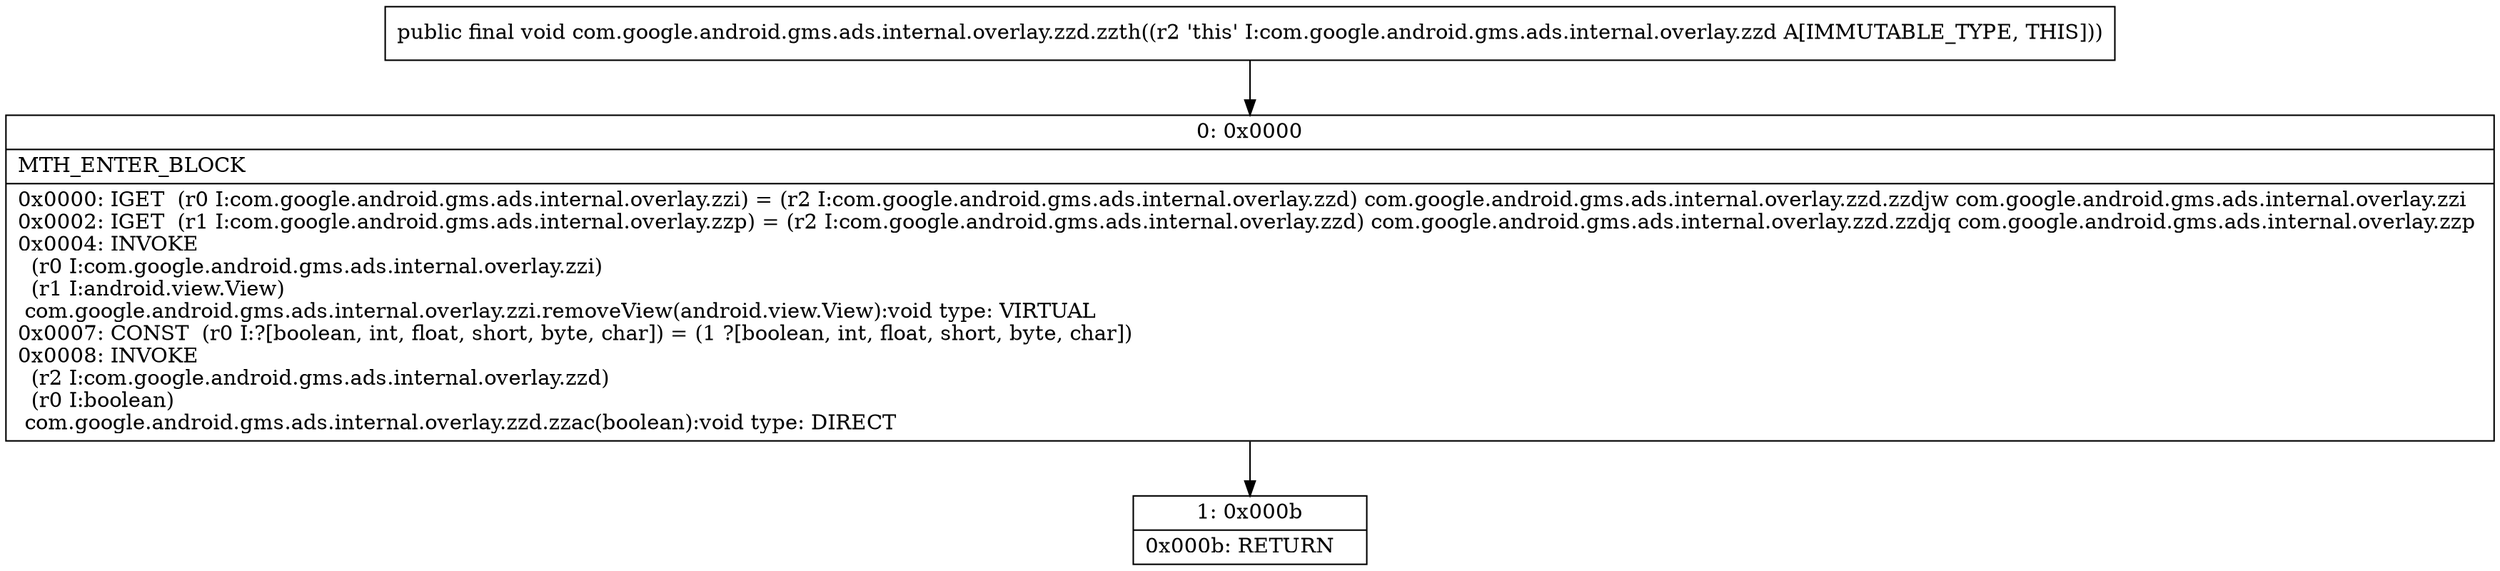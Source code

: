 digraph "CFG forcom.google.android.gms.ads.internal.overlay.zzd.zzth()V" {
Node_0 [shape=record,label="{0\:\ 0x0000|MTH_ENTER_BLOCK\l|0x0000: IGET  (r0 I:com.google.android.gms.ads.internal.overlay.zzi) = (r2 I:com.google.android.gms.ads.internal.overlay.zzd) com.google.android.gms.ads.internal.overlay.zzd.zzdjw com.google.android.gms.ads.internal.overlay.zzi \l0x0002: IGET  (r1 I:com.google.android.gms.ads.internal.overlay.zzp) = (r2 I:com.google.android.gms.ads.internal.overlay.zzd) com.google.android.gms.ads.internal.overlay.zzd.zzdjq com.google.android.gms.ads.internal.overlay.zzp \l0x0004: INVOKE  \l  (r0 I:com.google.android.gms.ads.internal.overlay.zzi)\l  (r1 I:android.view.View)\l com.google.android.gms.ads.internal.overlay.zzi.removeView(android.view.View):void type: VIRTUAL \l0x0007: CONST  (r0 I:?[boolean, int, float, short, byte, char]) = (1 ?[boolean, int, float, short, byte, char]) \l0x0008: INVOKE  \l  (r2 I:com.google.android.gms.ads.internal.overlay.zzd)\l  (r0 I:boolean)\l com.google.android.gms.ads.internal.overlay.zzd.zzac(boolean):void type: DIRECT \l}"];
Node_1 [shape=record,label="{1\:\ 0x000b|0x000b: RETURN   \l}"];
MethodNode[shape=record,label="{public final void com.google.android.gms.ads.internal.overlay.zzd.zzth((r2 'this' I:com.google.android.gms.ads.internal.overlay.zzd A[IMMUTABLE_TYPE, THIS])) }"];
MethodNode -> Node_0;
Node_0 -> Node_1;
}

